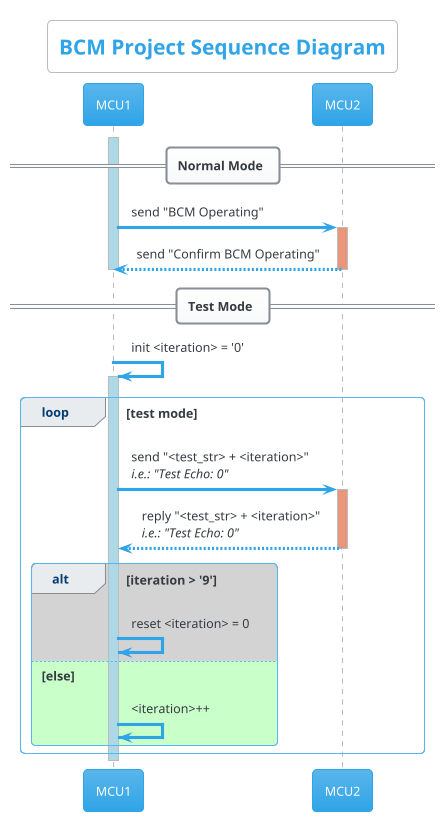 @startuml
'https://plantuml.com/sequence-diagram
'Author: Hossam Elwahsh
!theme cerulean
title BCM Project Sequence Diagram

skinparam backgroundColor #white


== Normal Mode ==

activate MCU1 #lightblue
MCU1 -> MCU2: send "BCM Operating"
activate MCU2 #darkSalmon
MCU1 <-- MCU2: send "Confirm BCM Operating"
deactivate MCU2
deactivate MCU1

== Test Mode ==
MCU1 -> MCU1++#lightblue: init <iteration> = '0'

loop test mode
MCU1 -> MCU2++#darkSalmon: send "<test_str> + <iteration>"\n//i.e.: "Test Echo: 0"//
MCU2 --> MCU1: reply "<test_str> + <iteration>"\n//i.e.: "Test Echo: 0"//
deactivate MCU2
    alt #lightgray iteration > '9'
        MCU1 -> MCU1: reset <iteration> = 0

    else #technology else
        MCU1 -> MCU1: <iteration>++
    end
end
deactivate MCU1

@enduml

